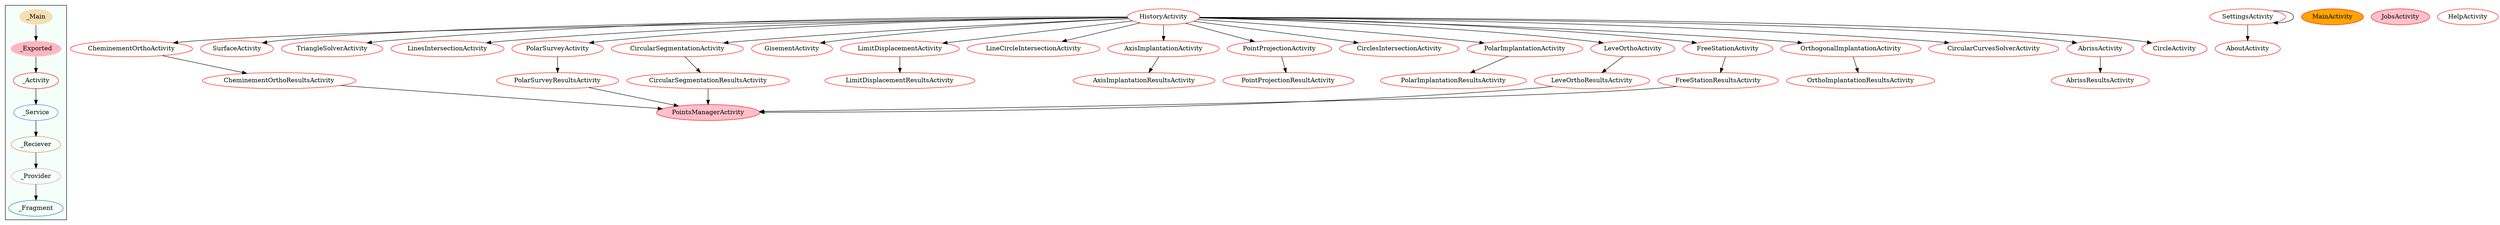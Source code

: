 digraph G {
subgraph cluster_legend{ 
bgcolor=mintcream;
_Activity[color = red];
_Service[color = royalblue];
_Provider[color = violet];
_Reciever[color = peru];
_Fragment[color = teal];
_Main[style=filled, fillcolor=wheat, color = mintcream];
_Exported[style=filled, fillcolor=lightpink, color = mintcream];
_Main -> _Exported -> _Activity -> _Service -> _Reciever -> _Provider -> _Fragment; 
}
CheminementOrthoActivity[color = red];
PolarSurveyResultsActivity[color = red];
SurfaceActivity[color = red];
TriangleSolverActivity[color = red];
LinesIntersectionActivity[color = red];
PolarSurveyActivity[color = red];
CircularSegmentationActivity[color = red];
GisementActivity[color = red];
LimitDisplacementActivity[color = red];
AxisImplantationResultsActivity[color = red];
LineCircleIntersectionActivity[color = red];
OrthoImplantationResultsActivity[color = red];
AxisImplantationActivity[color = red];
PointProjectionActivity[color = red];
CirclesIntersectionActivity[color = red];
CircularSegmentationResultsActivity[color = red];
PointsManagerActivity[style=filled, fillcolor=pink, color = red];
PolarImplantationActivity[color = red];
PolarImplantationResultsActivity[color = red];
LeveOrthoActivity[color = red];
FreeStationResultsActivity[color = red];
LimitDisplacementResultsActivity[color = red];
HistoryActivity[color = red];
FreeStationActivity[color = red];
AboutActivity[color = red];
OrthogonalImplantationActivity[color = red];
MainActivity[style=filled, fillcolor=orange, color = red];
JobsActivity[style=filled, fillcolor=pink, color = red];
PointProjectionResultActivity[color = red];
CircularCurvesSolverActivity[color = red];
AbrissActivity[color = red];
CheminementOrthoResultsActivity[color = red];
AbrissResultsActivity[color = red];
SettingsActivity[color = red];
HelpActivity[color = red];
LeveOrthoResultsActivity[color = red];
CircleActivity[color = red];
FreeStationResultsActivity->PointsManagerActivity;
HistoryActivity->LimitDisplacementActivity;
HistoryActivity->CircularCurvesSolverActivity;
HistoryActivity->LineCircleIntersectionActivity;
HistoryActivity->CircularSegmentationActivity;
HistoryActivity->TriangleSolverActivity;
HistoryActivity->CirclesIntersectionActivity;
HistoryActivity->PointProjectionActivity;
HistoryActivity->FreeStationActivity;
HistoryActivity->SurfaceActivity;
HistoryActivity->GisementActivity;
HistoryActivity->OrthogonalImplantationActivity;
HistoryActivity->PolarSurveyActivity;
HistoryActivity->AxisImplantationActivity;
HistoryActivity->CircleActivity;
HistoryActivity->CheminementOrthoActivity;
HistoryActivity->AbrissActivity;
HistoryActivity->LeveOrthoActivity;
HistoryActivity->PolarImplantationActivity;
HistoryActivity->LinesIntersectionActivity;
FreeStationActivity->FreeStationResultsActivity;
OrthogonalImplantationActivity->OrthoImplantationResultsActivity;
PolarSurveyResultsActivity->PointsManagerActivity;
CheminementOrthoActivity->CheminementOrthoResultsActivity;
CircularSegmentationActivity->CircularSegmentationResultsActivity;
PolarSurveyActivity->PolarSurveyResultsActivity;
LimitDisplacementActivity->LimitDisplacementResultsActivity;
AbrissActivity->AbrissResultsActivity;
AxisImplantationActivity->AxisImplantationResultsActivity;
CheminementOrthoResultsActivity->PointsManagerActivity;
PointProjectionActivity->PointProjectionResultActivity;
SettingsActivity->AboutActivity;
SettingsActivity->SettingsActivity;
CircularSegmentationResultsActivity->PointsManagerActivity;
LeveOrthoResultsActivity->PointsManagerActivity;
PolarImplantationActivity->PolarImplantationResultsActivity;
LeveOrthoActivity->LeveOrthoResultsActivity;
}
